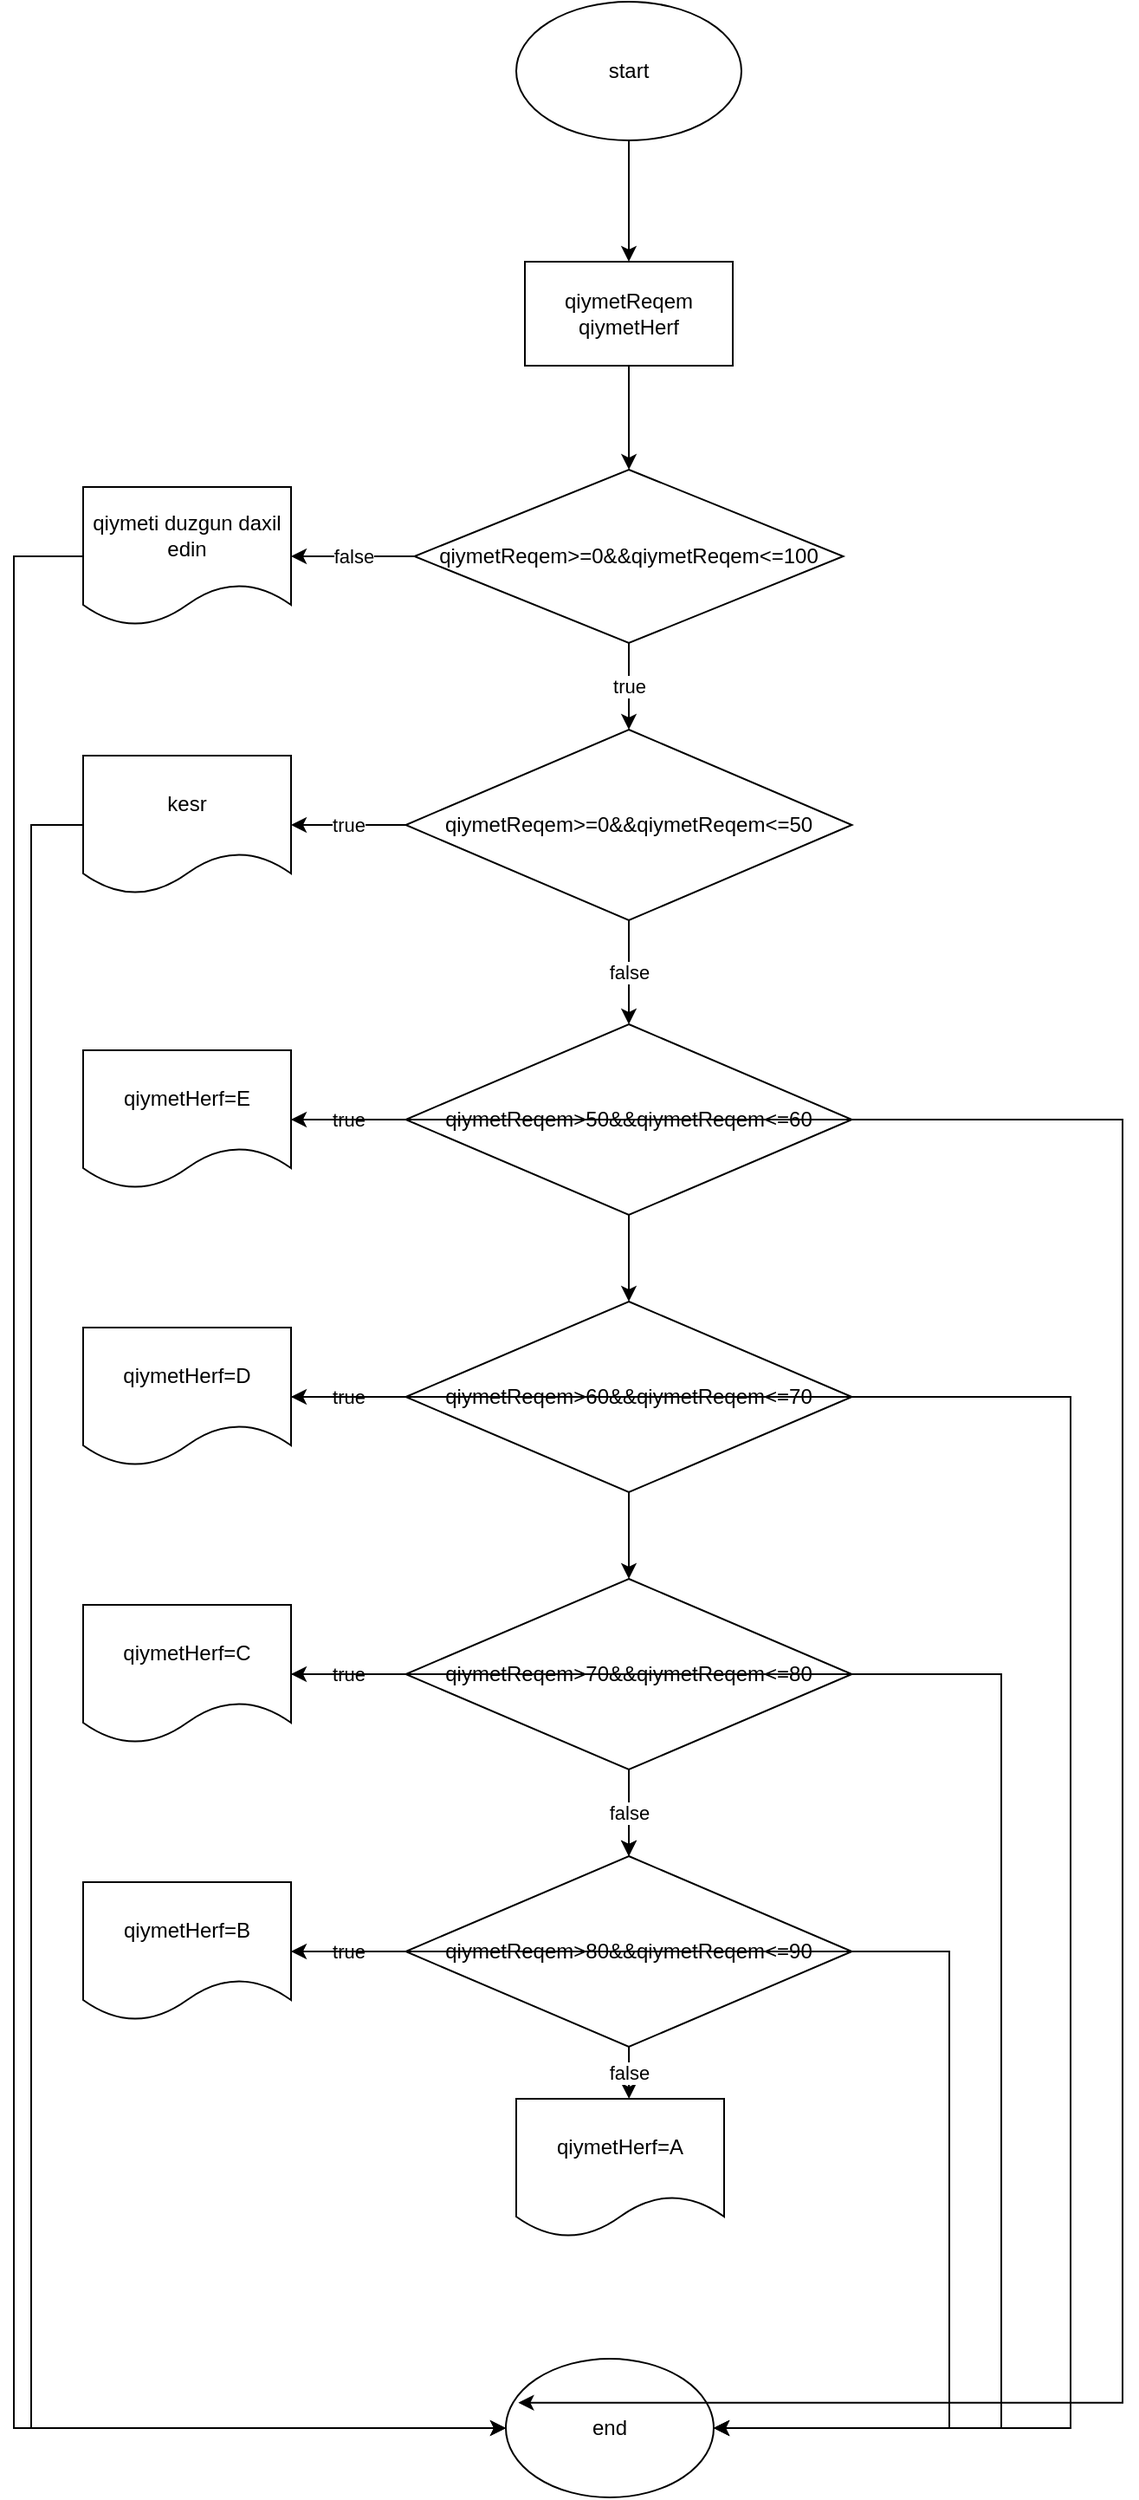 <mxfile version="23.1.7" type="device">
  <diagram name="Sayfa -1" id="8pnVc-6UqwTAfEd1C9Im">
    <mxGraphModel dx="1050" dy="557" grid="1" gridSize="10" guides="1" tooltips="1" connect="1" arrows="1" fold="1" page="1" pageScale="1" pageWidth="827" pageHeight="1169" math="0" shadow="0">
      <root>
        <mxCell id="0" />
        <mxCell id="1" parent="0" />
        <mxCell id="-cSutGw07-gQ-2mslAK9-3" value="" style="edgeStyle=orthogonalEdgeStyle;rounded=0;orthogonalLoop=1;jettySize=auto;html=1;" edge="1" parent="1" source="-cSutGw07-gQ-2mslAK9-1" target="-cSutGw07-gQ-2mslAK9-2">
          <mxGeometry relative="1" as="geometry" />
        </mxCell>
        <mxCell id="-cSutGw07-gQ-2mslAK9-1" value="start" style="ellipse;whiteSpace=wrap;html=1;" vertex="1" parent="1">
          <mxGeometry x="300" y="30" width="130" height="80" as="geometry" />
        </mxCell>
        <mxCell id="-cSutGw07-gQ-2mslAK9-5" value="" style="edgeStyle=orthogonalEdgeStyle;rounded=0;orthogonalLoop=1;jettySize=auto;html=1;" edge="1" parent="1" source="-cSutGw07-gQ-2mslAK9-2" target="-cSutGw07-gQ-2mslAK9-4">
          <mxGeometry relative="1" as="geometry" />
        </mxCell>
        <mxCell id="-cSutGw07-gQ-2mslAK9-2" value="qiymetReqem&lt;br&gt;qiymetHerf" style="whiteSpace=wrap;html=1;" vertex="1" parent="1">
          <mxGeometry x="305" y="180" width="120" height="60" as="geometry" />
        </mxCell>
        <mxCell id="-cSutGw07-gQ-2mslAK9-7" value="false" style="edgeStyle=orthogonalEdgeStyle;rounded=0;orthogonalLoop=1;jettySize=auto;html=1;" edge="1" parent="1" source="-cSutGw07-gQ-2mslAK9-4" target="-cSutGw07-gQ-2mslAK9-6">
          <mxGeometry relative="1" as="geometry" />
        </mxCell>
        <mxCell id="-cSutGw07-gQ-2mslAK9-9" value="true" style="edgeStyle=orthogonalEdgeStyle;rounded=0;orthogonalLoop=1;jettySize=auto;html=1;" edge="1" parent="1" source="-cSutGw07-gQ-2mslAK9-4" target="-cSutGw07-gQ-2mslAK9-8">
          <mxGeometry relative="1" as="geometry" />
        </mxCell>
        <mxCell id="-cSutGw07-gQ-2mslAK9-4" value="qiymetReqem&amp;gt;=0&amp;amp;&amp;amp;qiymetReqem&amp;lt;=100" style="rhombus;whiteSpace=wrap;html=1;" vertex="1" parent="1">
          <mxGeometry x="241.25" y="300" width="247.5" height="100" as="geometry" />
        </mxCell>
        <mxCell id="-cSutGw07-gQ-2mslAK9-36" style="edgeStyle=orthogonalEdgeStyle;rounded=0;orthogonalLoop=1;jettySize=auto;html=1;entryX=0;entryY=0.5;entryDx=0;entryDy=0;" edge="1" parent="1" source="-cSutGw07-gQ-2mslAK9-6" target="-cSutGw07-gQ-2mslAK9-35">
          <mxGeometry relative="1" as="geometry">
            <Array as="points">
              <mxPoint x="10" y="350" />
              <mxPoint x="10" y="1430" />
            </Array>
          </mxGeometry>
        </mxCell>
        <mxCell id="-cSutGw07-gQ-2mslAK9-6" value="qiymeti duzgun daxil edin" style="shape=document;whiteSpace=wrap;html=1;boundedLbl=1;" vertex="1" parent="1">
          <mxGeometry x="50" y="310" width="120" height="80" as="geometry" />
        </mxCell>
        <mxCell id="-cSutGw07-gQ-2mslAK9-11" value="true" style="edgeStyle=orthogonalEdgeStyle;rounded=0;orthogonalLoop=1;jettySize=auto;html=1;" edge="1" parent="1" source="-cSutGw07-gQ-2mslAK9-8" target="-cSutGw07-gQ-2mslAK9-10">
          <mxGeometry relative="1" as="geometry" />
        </mxCell>
        <mxCell id="-cSutGw07-gQ-2mslAK9-15" value="false" style="edgeStyle=orthogonalEdgeStyle;rounded=0;orthogonalLoop=1;jettySize=auto;html=1;" edge="1" parent="1" source="-cSutGw07-gQ-2mslAK9-8" target="-cSutGw07-gQ-2mslAK9-14">
          <mxGeometry relative="1" as="geometry" />
        </mxCell>
        <mxCell id="-cSutGw07-gQ-2mslAK9-8" value="qiymetReqem&amp;gt;=0&amp;amp;&amp;amp;qiymetReqem&amp;lt;=50" style="rhombus;whiteSpace=wrap;html=1;" vertex="1" parent="1">
          <mxGeometry x="236.25" y="450" width="257.5" height="110" as="geometry" />
        </mxCell>
        <mxCell id="-cSutGw07-gQ-2mslAK9-38" style="edgeStyle=orthogonalEdgeStyle;rounded=0;orthogonalLoop=1;jettySize=auto;html=1;entryX=0;entryY=0.5;entryDx=0;entryDy=0;" edge="1" parent="1" source="-cSutGw07-gQ-2mslAK9-10" target="-cSutGw07-gQ-2mslAK9-35">
          <mxGeometry relative="1" as="geometry">
            <Array as="points">
              <mxPoint x="20" y="505" />
              <mxPoint x="20" y="1430" />
            </Array>
          </mxGeometry>
        </mxCell>
        <mxCell id="-cSutGw07-gQ-2mslAK9-10" value="kesr" style="shape=document;whiteSpace=wrap;html=1;boundedLbl=1;" vertex="1" parent="1">
          <mxGeometry x="50" y="465" width="120" height="80" as="geometry" />
        </mxCell>
        <mxCell id="-cSutGw07-gQ-2mslAK9-17" value="true" style="edgeStyle=orthogonalEdgeStyle;rounded=0;orthogonalLoop=1;jettySize=auto;html=1;" edge="1" parent="1" source="-cSutGw07-gQ-2mslAK9-14" target="-cSutGw07-gQ-2mslAK9-16">
          <mxGeometry relative="1" as="geometry" />
        </mxCell>
        <mxCell id="-cSutGw07-gQ-2mslAK9-19" value="" style="edgeStyle=orthogonalEdgeStyle;rounded=0;orthogonalLoop=1;jettySize=auto;html=1;" edge="1" parent="1" source="-cSutGw07-gQ-2mslAK9-14" target="-cSutGw07-gQ-2mslAK9-18">
          <mxGeometry relative="1" as="geometry" />
        </mxCell>
        <mxCell id="-cSutGw07-gQ-2mslAK9-14" value="qiymetReqem&amp;gt;50&amp;amp;&amp;amp;qiymetReqem&amp;lt;=60" style="rhombus;whiteSpace=wrap;html=1;" vertex="1" parent="1">
          <mxGeometry x="236.25" y="620" width="257.5" height="110" as="geometry" />
        </mxCell>
        <mxCell id="-cSutGw07-gQ-2mslAK9-16" value="qiymetHerf=E" style="shape=document;whiteSpace=wrap;html=1;boundedLbl=1;" vertex="1" parent="1">
          <mxGeometry x="50" y="635" width="120" height="80" as="geometry" />
        </mxCell>
        <mxCell id="-cSutGw07-gQ-2mslAK9-21" value="true" style="edgeStyle=orthogonalEdgeStyle;rounded=0;orthogonalLoop=1;jettySize=auto;html=1;" edge="1" parent="1" source="-cSutGw07-gQ-2mslAK9-18" target="-cSutGw07-gQ-2mslAK9-20">
          <mxGeometry relative="1" as="geometry" />
        </mxCell>
        <mxCell id="-cSutGw07-gQ-2mslAK9-23" value="" style="edgeStyle=orthogonalEdgeStyle;rounded=0;orthogonalLoop=1;jettySize=auto;html=1;" edge="1" parent="1" source="-cSutGw07-gQ-2mslAK9-18" target="-cSutGw07-gQ-2mslAK9-22">
          <mxGeometry relative="1" as="geometry" />
        </mxCell>
        <mxCell id="-cSutGw07-gQ-2mslAK9-18" value="qiymetReqem&amp;gt;60&amp;amp;&amp;amp;qiymetReqem&amp;lt;=70" style="rhombus;whiteSpace=wrap;html=1;" vertex="1" parent="1">
          <mxGeometry x="236.25" y="780" width="257.5" height="110" as="geometry" />
        </mxCell>
        <mxCell id="-cSutGw07-gQ-2mslAK9-41" style="edgeStyle=orthogonalEdgeStyle;rounded=0;orthogonalLoop=1;jettySize=auto;html=1;entryX=1;entryY=0.5;entryDx=0;entryDy=0;" edge="1" parent="1" source="-cSutGw07-gQ-2mslAK9-20" target="-cSutGw07-gQ-2mslAK9-35">
          <mxGeometry relative="1" as="geometry">
            <Array as="points">
              <mxPoint x="620" y="835" />
              <mxPoint x="620" y="1430" />
            </Array>
          </mxGeometry>
        </mxCell>
        <mxCell id="-cSutGw07-gQ-2mslAK9-20" value="qiymetHerf=D" style="shape=document;whiteSpace=wrap;html=1;boundedLbl=1;" vertex="1" parent="1">
          <mxGeometry x="50" y="795" width="120" height="80" as="geometry" />
        </mxCell>
        <mxCell id="-cSutGw07-gQ-2mslAK9-25" value="true" style="edgeStyle=orthogonalEdgeStyle;rounded=0;orthogonalLoop=1;jettySize=auto;html=1;" edge="1" parent="1" source="-cSutGw07-gQ-2mslAK9-22" target="-cSutGw07-gQ-2mslAK9-24">
          <mxGeometry relative="1" as="geometry" />
        </mxCell>
        <mxCell id="-cSutGw07-gQ-2mslAK9-27" value="" style="edgeStyle=orthogonalEdgeStyle;rounded=0;orthogonalLoop=1;jettySize=auto;html=1;" edge="1" parent="1" source="-cSutGw07-gQ-2mslAK9-22" target="-cSutGw07-gQ-2mslAK9-26">
          <mxGeometry relative="1" as="geometry" />
        </mxCell>
        <mxCell id="-cSutGw07-gQ-2mslAK9-34" value="false" style="edgeStyle=orthogonalEdgeStyle;rounded=0;orthogonalLoop=1;jettySize=auto;html=1;" edge="1" parent="1" source="-cSutGw07-gQ-2mslAK9-22" target="-cSutGw07-gQ-2mslAK9-26">
          <mxGeometry relative="1" as="geometry" />
        </mxCell>
        <mxCell id="-cSutGw07-gQ-2mslAK9-22" value="qiymetReqem&amp;gt;70&amp;amp;&amp;amp;qiymetReqem&amp;lt;=80" style="rhombus;whiteSpace=wrap;html=1;" vertex="1" parent="1">
          <mxGeometry x="236.25" y="940" width="257.5" height="110" as="geometry" />
        </mxCell>
        <mxCell id="-cSutGw07-gQ-2mslAK9-43" style="edgeStyle=orthogonalEdgeStyle;rounded=0;orthogonalLoop=1;jettySize=auto;html=1;entryX=1;entryY=0.5;entryDx=0;entryDy=0;" edge="1" parent="1" source="-cSutGw07-gQ-2mslAK9-24" target="-cSutGw07-gQ-2mslAK9-35">
          <mxGeometry relative="1" as="geometry">
            <Array as="points">
              <mxPoint x="580" y="995" />
              <mxPoint x="580" y="1430" />
            </Array>
          </mxGeometry>
        </mxCell>
        <mxCell id="-cSutGw07-gQ-2mslAK9-24" value="qiymetHerf=C" style="shape=document;whiteSpace=wrap;html=1;boundedLbl=1;" vertex="1" parent="1">
          <mxGeometry x="50" y="955" width="120" height="80" as="geometry" />
        </mxCell>
        <mxCell id="-cSutGw07-gQ-2mslAK9-29" value="true" style="edgeStyle=orthogonalEdgeStyle;rounded=0;orthogonalLoop=1;jettySize=auto;html=1;" edge="1" parent="1" source="-cSutGw07-gQ-2mslAK9-26" target="-cSutGw07-gQ-2mslAK9-28">
          <mxGeometry relative="1" as="geometry" />
        </mxCell>
        <mxCell id="-cSutGw07-gQ-2mslAK9-31" value="false" style="edgeStyle=orthogonalEdgeStyle;rounded=0;orthogonalLoop=1;jettySize=auto;html=1;" edge="1" parent="1" source="-cSutGw07-gQ-2mslAK9-26">
          <mxGeometry relative="1" as="geometry">
            <mxPoint x="365.1" y="1240.043" as="targetPoint" />
          </mxGeometry>
        </mxCell>
        <mxCell id="-cSutGw07-gQ-2mslAK9-26" value="qiymetReqem&amp;gt;80&amp;amp;&amp;amp;qiymetReqem&amp;lt;=90" style="rhombus;whiteSpace=wrap;html=1;" vertex="1" parent="1">
          <mxGeometry x="236.25" y="1100" width="257.5" height="110" as="geometry" />
        </mxCell>
        <mxCell id="-cSutGw07-gQ-2mslAK9-44" style="edgeStyle=orthogonalEdgeStyle;rounded=0;orthogonalLoop=1;jettySize=auto;html=1;entryX=1;entryY=0.5;entryDx=0;entryDy=0;" edge="1" parent="1" source="-cSutGw07-gQ-2mslAK9-28" target="-cSutGw07-gQ-2mslAK9-35">
          <mxGeometry relative="1" as="geometry">
            <Array as="points">
              <mxPoint x="550" y="1155" />
              <mxPoint x="550" y="1430" />
            </Array>
          </mxGeometry>
        </mxCell>
        <mxCell id="-cSutGw07-gQ-2mslAK9-28" value="qiymetHerf=B" style="shape=document;whiteSpace=wrap;html=1;boundedLbl=1;" vertex="1" parent="1">
          <mxGeometry x="50" y="1115" width="120" height="80" as="geometry" />
        </mxCell>
        <mxCell id="-cSutGw07-gQ-2mslAK9-32" value="qiymetHerf=A" style="shape=document;whiteSpace=wrap;html=1;boundedLbl=1;" vertex="1" parent="1">
          <mxGeometry x="300" y="1240" width="120" height="80" as="geometry" />
        </mxCell>
        <mxCell id="-cSutGw07-gQ-2mslAK9-35" value="end" style="ellipse;whiteSpace=wrap;html=1;" vertex="1" parent="1">
          <mxGeometry x="294" y="1390" width="120" height="80" as="geometry" />
        </mxCell>
        <mxCell id="-cSutGw07-gQ-2mslAK9-40" style="edgeStyle=orthogonalEdgeStyle;rounded=0;orthogonalLoop=1;jettySize=auto;html=1;entryX=0.06;entryY=0.317;entryDx=0;entryDy=0;entryPerimeter=0;" edge="1" parent="1" source="-cSutGw07-gQ-2mslAK9-16" target="-cSutGw07-gQ-2mslAK9-35">
          <mxGeometry relative="1" as="geometry">
            <Array as="points">
              <mxPoint x="650" y="675" />
              <mxPoint x="650" y="1415" />
            </Array>
          </mxGeometry>
        </mxCell>
      </root>
    </mxGraphModel>
  </diagram>
</mxfile>
